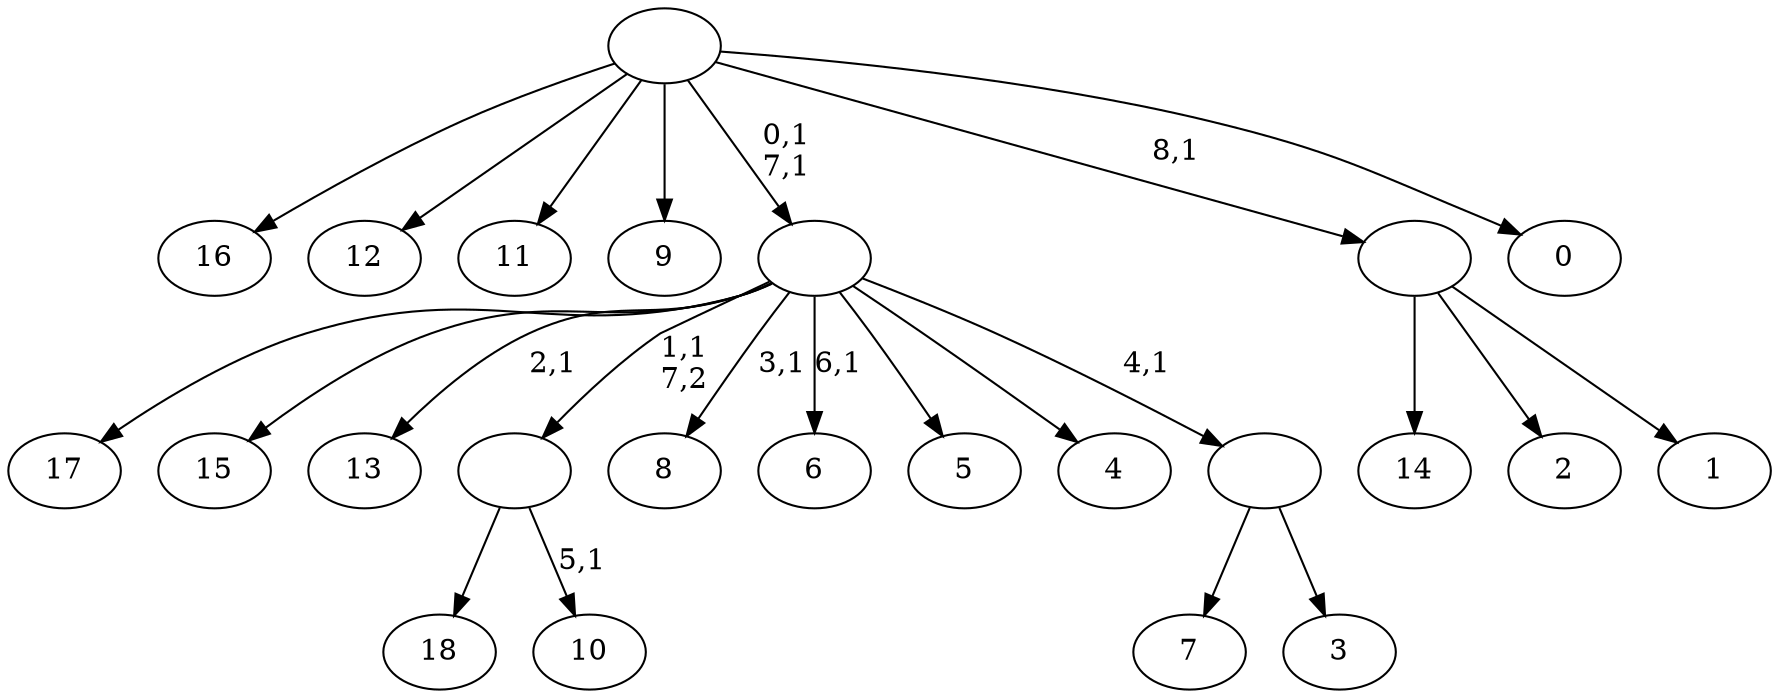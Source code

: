 digraph T {
	28 [label="18"]
	27 [label="17"]
	26 [label="16"]
	25 [label="15"]
	24 [label="14"]
	23 [label="13"]
	21 [label="12"]
	20 [label="11"]
	19 [label="10"]
	17 [label=""]
	16 [label="9"]
	15 [label="8"]
	13 [label="7"]
	12 [label="6"]
	10 [label="5"]
	9 [label="4"]
	8 [label="3"]
	7 [label=""]
	6 [label=""]
	4 [label="2"]
	3 [label="1"]
	2 [label=""]
	1 [label="0"]
	0 [label=""]
	17 -> 19 [label="5,1"]
	17 -> 28 [label=""]
	7 -> 13 [label=""]
	7 -> 8 [label=""]
	6 -> 12 [label="6,1"]
	6 -> 15 [label="3,1"]
	6 -> 23 [label="2,1"]
	6 -> 27 [label=""]
	6 -> 25 [label=""]
	6 -> 17 [label="1,1\n7,2"]
	6 -> 10 [label=""]
	6 -> 9 [label=""]
	6 -> 7 [label="4,1"]
	2 -> 24 [label=""]
	2 -> 4 [label=""]
	2 -> 3 [label=""]
	0 -> 6 [label="0,1\n7,1"]
	0 -> 26 [label=""]
	0 -> 21 [label=""]
	0 -> 20 [label=""]
	0 -> 16 [label=""]
	0 -> 2 [label="8,1"]
	0 -> 1 [label=""]
}
